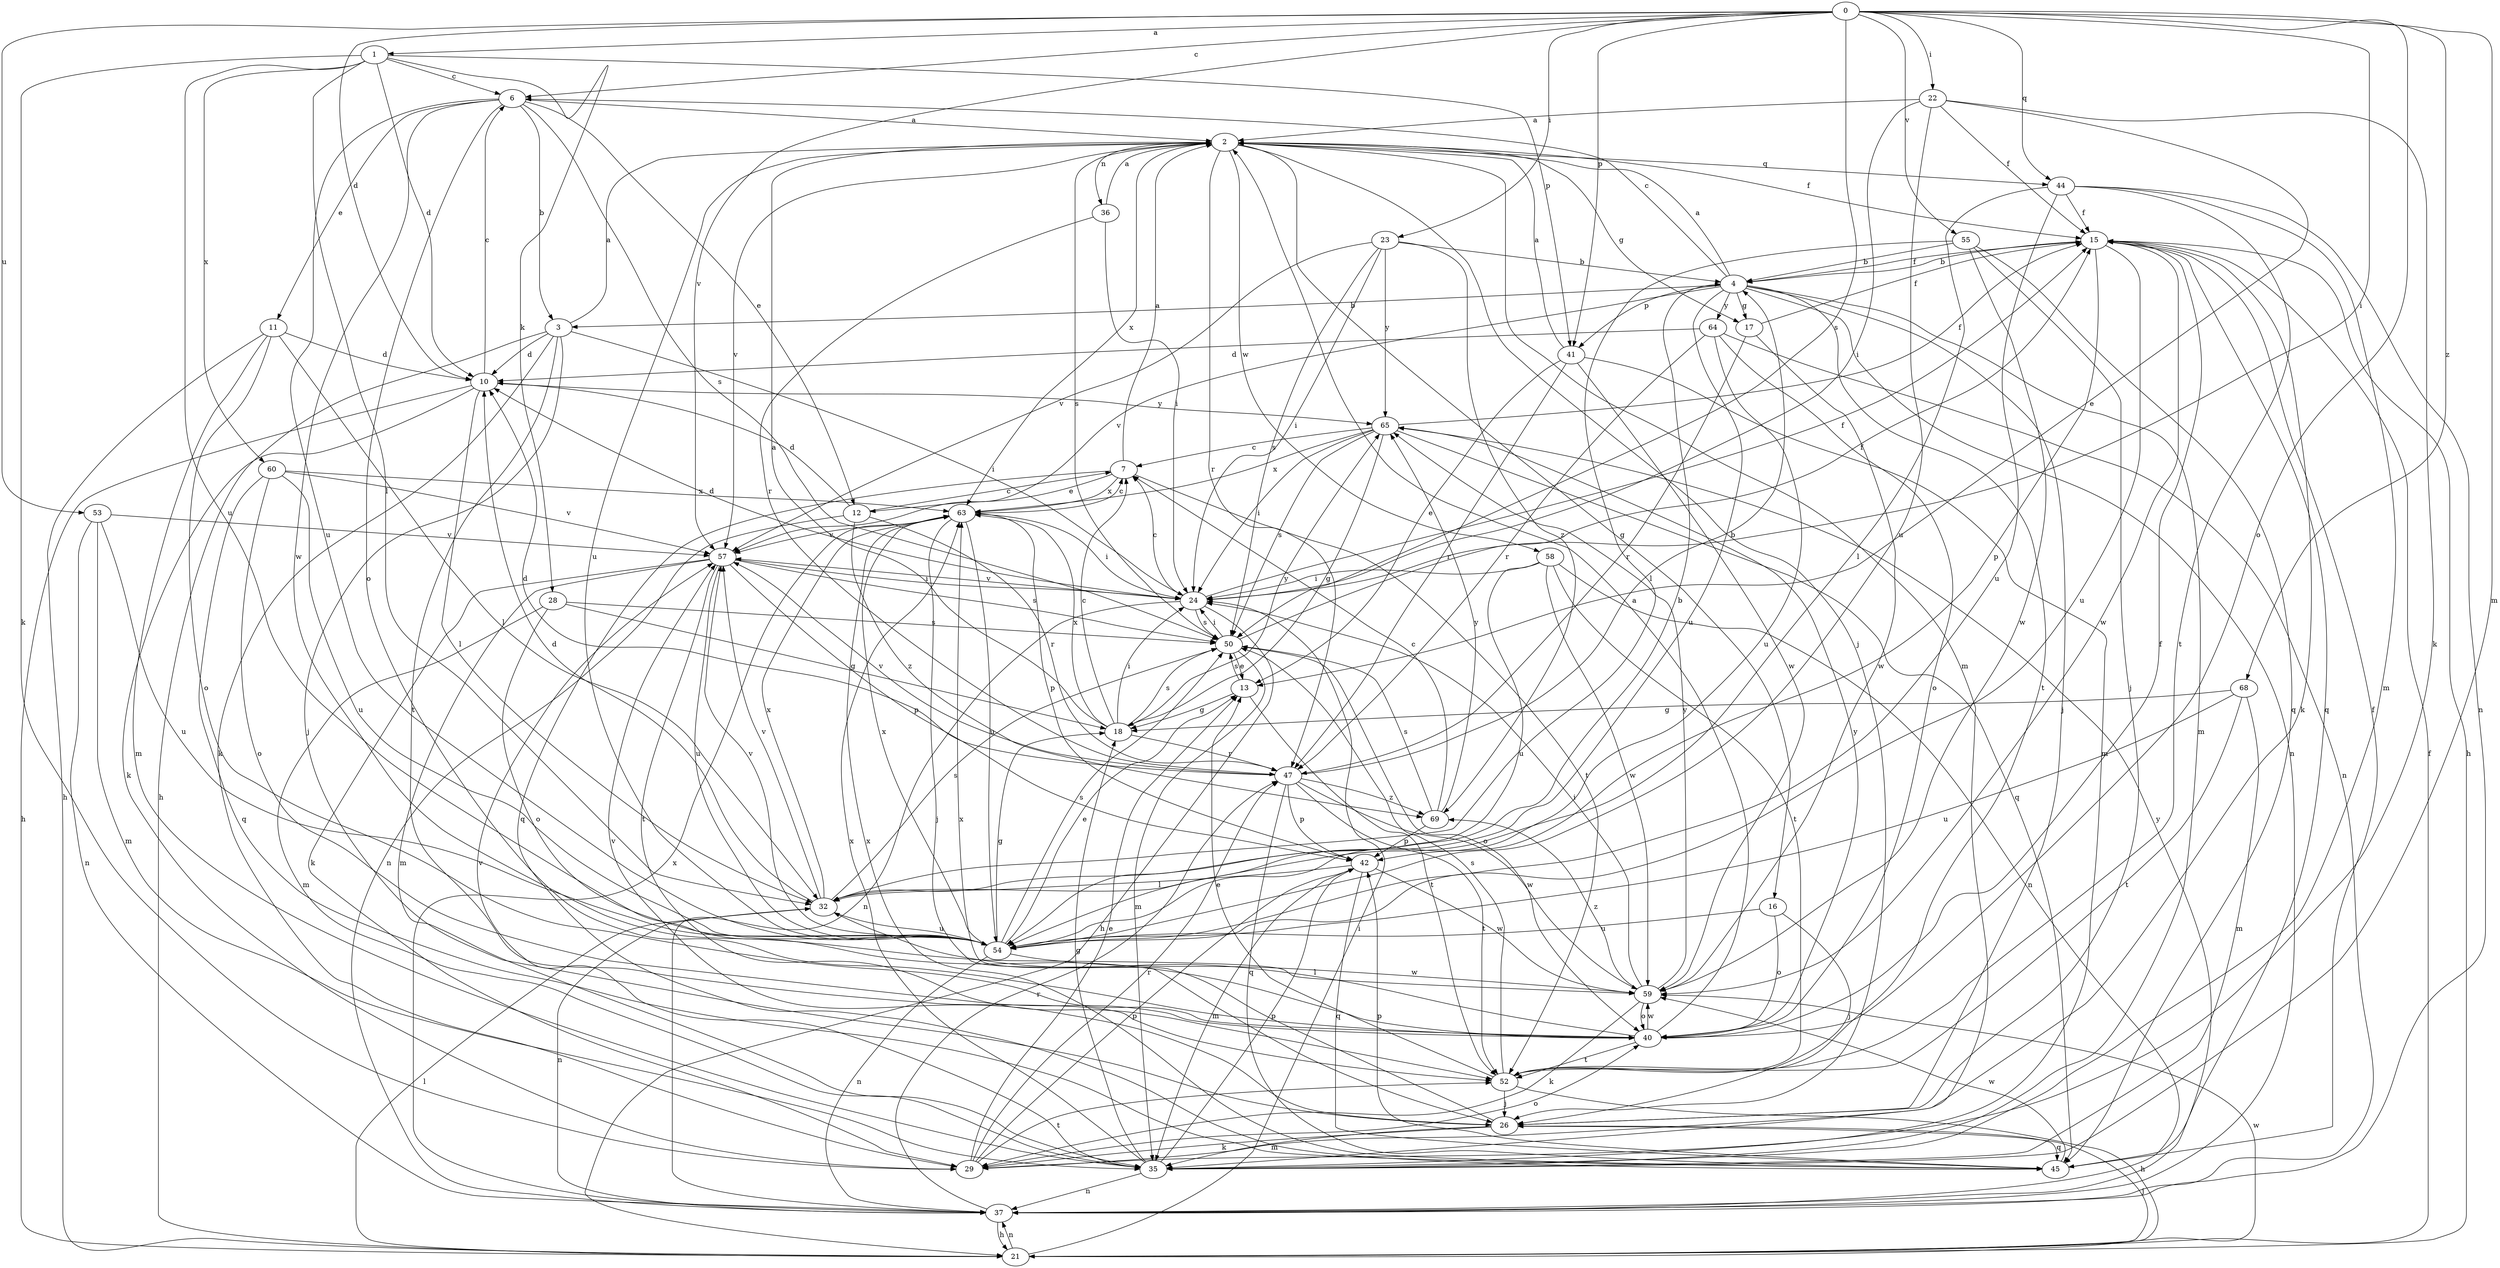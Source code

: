 strict digraph  {
0;
1;
2;
3;
4;
6;
7;
10;
11;
12;
13;
15;
16;
17;
18;
21;
22;
23;
24;
26;
28;
29;
32;
35;
36;
37;
40;
41;
42;
44;
45;
47;
50;
52;
53;
54;
55;
57;
58;
59;
60;
63;
64;
65;
68;
69;
0 -> 1  [label=a];
0 -> 6  [label=c];
0 -> 10  [label=d];
0 -> 22  [label=i];
0 -> 23  [label=i];
0 -> 24  [label=i];
0 -> 35  [label=m];
0 -> 40  [label=o];
0 -> 41  [label=p];
0 -> 44  [label=q];
0 -> 50  [label=s];
0 -> 53  [label=u];
0 -> 55  [label=v];
0 -> 57  [label=v];
0 -> 68  [label=z];
1 -> 6  [label=c];
1 -> 10  [label=d];
1 -> 28  [label=k];
1 -> 29  [label=k];
1 -> 32  [label=l];
1 -> 41  [label=p];
1 -> 54  [label=u];
1 -> 60  [label=x];
2 -> 15  [label=f];
2 -> 16  [label=g];
2 -> 17  [label=g];
2 -> 26  [label=j];
2 -> 35  [label=m];
2 -> 36  [label=n];
2 -> 44  [label=q];
2 -> 47  [label=r];
2 -> 50  [label=s];
2 -> 54  [label=u];
2 -> 57  [label=v];
2 -> 58  [label=w];
2 -> 63  [label=x];
3 -> 2  [label=a];
3 -> 10  [label=d];
3 -> 21  [label=h];
3 -> 24  [label=i];
3 -> 26  [label=j];
3 -> 29  [label=k];
3 -> 52  [label=t];
4 -> 2  [label=a];
4 -> 3  [label=b];
4 -> 6  [label=c];
4 -> 15  [label=f];
4 -> 17  [label=g];
4 -> 26  [label=j];
4 -> 35  [label=m];
4 -> 37  [label=n];
4 -> 41  [label=p];
4 -> 52  [label=t];
4 -> 54  [label=u];
4 -> 57  [label=v];
4 -> 64  [label=y];
6 -> 2  [label=a];
6 -> 3  [label=b];
6 -> 11  [label=e];
6 -> 12  [label=e];
6 -> 40  [label=o];
6 -> 50  [label=s];
6 -> 54  [label=u];
6 -> 59  [label=w];
7 -> 2  [label=a];
7 -> 12  [label=e];
7 -> 45  [label=q];
7 -> 52  [label=t];
7 -> 63  [label=x];
10 -> 6  [label=c];
10 -> 21  [label=h];
10 -> 29  [label=k];
10 -> 32  [label=l];
10 -> 65  [label=y];
11 -> 10  [label=d];
11 -> 21  [label=h];
11 -> 32  [label=l];
11 -> 35  [label=m];
11 -> 40  [label=o];
12 -> 7  [label=c];
12 -> 10  [label=d];
12 -> 37  [label=n];
12 -> 47  [label=r];
12 -> 69  [label=z];
13 -> 18  [label=g];
13 -> 50  [label=s];
13 -> 52  [label=t];
15 -> 4  [label=b];
15 -> 21  [label=h];
15 -> 29  [label=k];
15 -> 42  [label=p];
15 -> 45  [label=q];
15 -> 54  [label=u];
15 -> 59  [label=w];
16 -> 26  [label=j];
16 -> 40  [label=o];
16 -> 54  [label=u];
17 -> 15  [label=f];
17 -> 47  [label=r];
17 -> 59  [label=w];
18 -> 2  [label=a];
18 -> 7  [label=c];
18 -> 24  [label=i];
18 -> 47  [label=r];
18 -> 50  [label=s];
18 -> 63  [label=x];
18 -> 65  [label=y];
21 -> 15  [label=f];
21 -> 24  [label=i];
21 -> 26  [label=j];
21 -> 32  [label=l];
21 -> 37  [label=n];
21 -> 59  [label=w];
22 -> 2  [label=a];
22 -> 13  [label=e];
22 -> 15  [label=f];
22 -> 24  [label=i];
22 -> 29  [label=k];
22 -> 54  [label=u];
23 -> 4  [label=b];
23 -> 24  [label=i];
23 -> 50  [label=s];
23 -> 57  [label=v];
23 -> 65  [label=y];
23 -> 69  [label=z];
24 -> 7  [label=c];
24 -> 10  [label=d];
24 -> 15  [label=f];
24 -> 21  [label=h];
24 -> 37  [label=n];
24 -> 50  [label=s];
24 -> 57  [label=v];
26 -> 29  [label=k];
26 -> 35  [label=m];
26 -> 45  [label=q];
26 -> 57  [label=v];
26 -> 63  [label=x];
28 -> 18  [label=g];
28 -> 35  [label=m];
28 -> 40  [label=o];
28 -> 50  [label=s];
29 -> 13  [label=e];
29 -> 40  [label=o];
29 -> 42  [label=p];
29 -> 47  [label=r];
29 -> 52  [label=t];
32 -> 4  [label=b];
32 -> 10  [label=d];
32 -> 37  [label=n];
32 -> 50  [label=s];
32 -> 54  [label=u];
32 -> 57  [label=v];
32 -> 63  [label=x];
35 -> 18  [label=g];
35 -> 37  [label=n];
35 -> 42  [label=p];
35 -> 57  [label=v];
35 -> 63  [label=x];
36 -> 2  [label=a];
36 -> 24  [label=i];
36 -> 47  [label=r];
37 -> 21  [label=h];
37 -> 47  [label=r];
37 -> 63  [label=x];
37 -> 65  [label=y];
40 -> 2  [label=a];
40 -> 15  [label=f];
40 -> 32  [label=l];
40 -> 52  [label=t];
40 -> 59  [label=w];
40 -> 65  [label=y];
41 -> 2  [label=a];
41 -> 13  [label=e];
41 -> 35  [label=m];
41 -> 47  [label=r];
41 -> 59  [label=w];
42 -> 32  [label=l];
42 -> 35  [label=m];
42 -> 45  [label=q];
42 -> 59  [label=w];
44 -> 15  [label=f];
44 -> 32  [label=l];
44 -> 35  [label=m];
44 -> 37  [label=n];
44 -> 52  [label=t];
44 -> 54  [label=u];
45 -> 15  [label=f];
45 -> 42  [label=p];
45 -> 59  [label=w];
45 -> 63  [label=x];
47 -> 4  [label=b];
47 -> 10  [label=d];
47 -> 42  [label=p];
47 -> 45  [label=q];
47 -> 52  [label=t];
47 -> 57  [label=v];
47 -> 59  [label=w];
47 -> 69  [label=z];
50 -> 13  [label=e];
50 -> 15  [label=f];
50 -> 24  [label=i];
50 -> 35  [label=m];
50 -> 40  [label=o];
52 -> 13  [label=e];
52 -> 21  [label=h];
52 -> 26  [label=j];
52 -> 50  [label=s];
53 -> 35  [label=m];
53 -> 37  [label=n];
53 -> 54  [label=u];
53 -> 57  [label=v];
54 -> 13  [label=e];
54 -> 18  [label=g];
54 -> 37  [label=n];
54 -> 50  [label=s];
54 -> 57  [label=v];
54 -> 59  [label=w];
54 -> 63  [label=x];
55 -> 4  [label=b];
55 -> 26  [label=j];
55 -> 32  [label=l];
55 -> 45  [label=q];
55 -> 59  [label=w];
57 -> 24  [label=i];
57 -> 29  [label=k];
57 -> 35  [label=m];
57 -> 42  [label=p];
57 -> 50  [label=s];
57 -> 52  [label=t];
57 -> 54  [label=u];
58 -> 24  [label=i];
58 -> 37  [label=n];
58 -> 52  [label=t];
58 -> 54  [label=u];
58 -> 59  [label=w];
59 -> 24  [label=i];
59 -> 29  [label=k];
59 -> 40  [label=o];
59 -> 65  [label=y];
59 -> 69  [label=z];
60 -> 40  [label=o];
60 -> 45  [label=q];
60 -> 54  [label=u];
60 -> 57  [label=v];
60 -> 63  [label=x];
63 -> 7  [label=c];
63 -> 24  [label=i];
63 -> 26  [label=j];
63 -> 42  [label=p];
63 -> 54  [label=u];
63 -> 57  [label=v];
64 -> 10  [label=d];
64 -> 37  [label=n];
64 -> 40  [label=o];
64 -> 47  [label=r];
64 -> 54  [label=u];
65 -> 7  [label=c];
65 -> 15  [label=f];
65 -> 18  [label=g];
65 -> 24  [label=i];
65 -> 45  [label=q];
65 -> 50  [label=s];
65 -> 63  [label=x];
68 -> 18  [label=g];
68 -> 35  [label=m];
68 -> 52  [label=t];
68 -> 54  [label=u];
69 -> 7  [label=c];
69 -> 42  [label=p];
69 -> 50  [label=s];
69 -> 65  [label=y];
}
